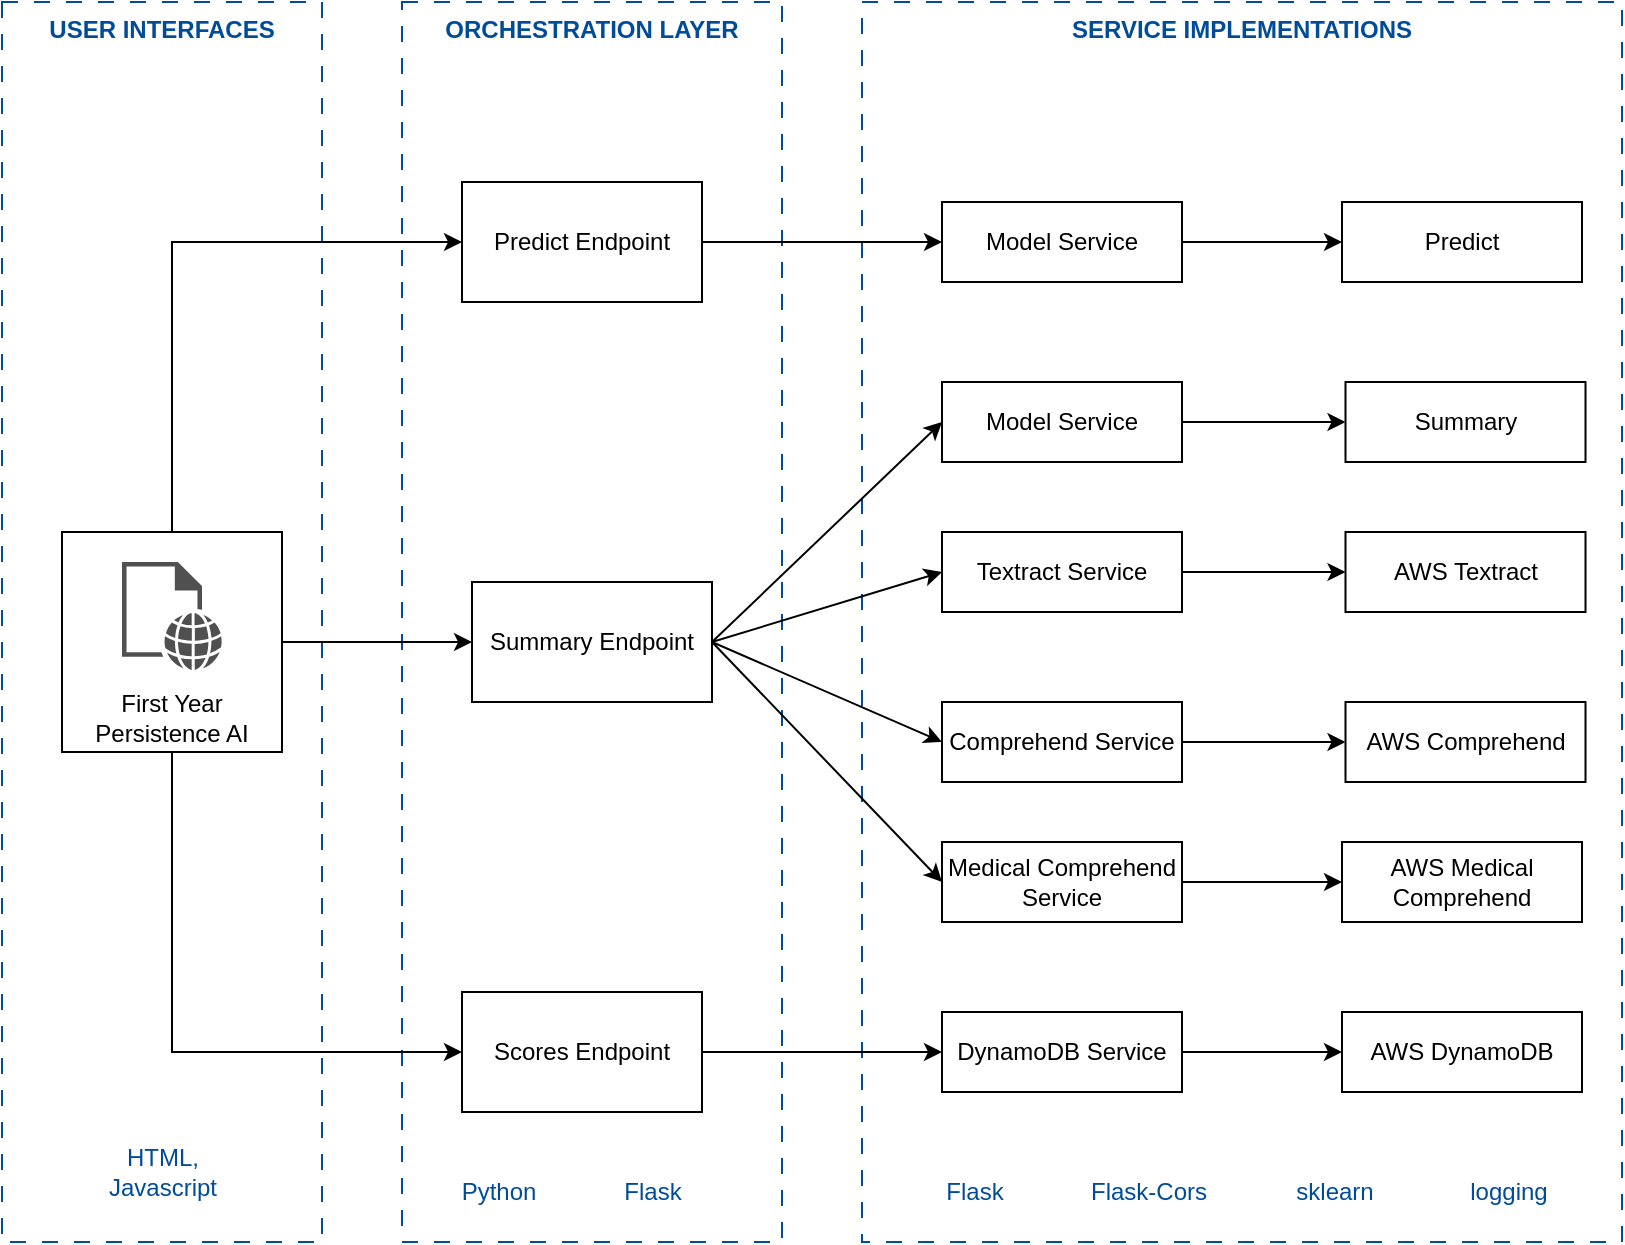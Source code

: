 <mxfile version="21.2.1" type="device">
  <diagram name="Architecture" id="VMXxcs3HFQC_2j8NE6Rm">
    <mxGraphModel dx="1434" dy="699" grid="1" gridSize="10" guides="1" tooltips="1" connect="1" arrows="1" fold="1" page="1" pageScale="1" pageWidth="827" pageHeight="1169" math="0" shadow="0">
      <root>
        <mxCell id="0" />
        <mxCell id="1" parent="0" />
        <mxCell id="L-0jNVmp4oRylXqOl8_p-29" value="&lt;b&gt;&lt;font&gt;SERVICE IMPLEMENTATIONS&lt;/font&gt;&lt;/b&gt;" style="whiteSpace=wrap;html=1;verticalAlign=top;dashed=1;dashPattern=8 8;strokeColor=#004C99;fontColor=#004C99;" parent="1" vertex="1">
          <mxGeometry x="440" y="20" width="380" height="620" as="geometry" />
        </mxCell>
        <mxCell id="L-0jNVmp4oRylXqOl8_p-28" value="&lt;b&gt;&lt;font&gt;ORCHESTRATION LAYER&lt;/font&gt;&lt;/b&gt;" style="whiteSpace=wrap;html=1;verticalAlign=top;dashed=1;dashPattern=8 8;strokeColor=#004C99;fontColor=#004C99;" parent="1" vertex="1">
          <mxGeometry x="210" y="20" width="190" height="620" as="geometry" />
        </mxCell>
        <mxCell id="L-0jNVmp4oRylXqOl8_p-27" value="&lt;b&gt;&lt;font&gt;USER INTERFACES&lt;/font&gt;&lt;/b&gt;" style="whiteSpace=wrap;html=1;verticalAlign=top;dashed=1;dashPattern=8 8;strokeColor=#004C99;fontColor=#004C99;" parent="1" vertex="1">
          <mxGeometry x="10" y="20" width="160" height="620" as="geometry" />
        </mxCell>
        <mxCell id="L-0jNVmp4oRylXqOl8_p-17" style="edgeStyle=orthogonalEdgeStyle;rounded=0;orthogonalLoop=1;jettySize=auto;html=1;exitX=0.5;exitY=0;exitDx=0;exitDy=0;entryX=0;entryY=0.5;entryDx=0;entryDy=0;" parent="1" source="L-0jNVmp4oRylXqOl8_p-16" target="L-0jNVmp4oRylXqOl8_p-1" edge="1">
          <mxGeometry relative="1" as="geometry" />
        </mxCell>
        <mxCell id="L-0jNVmp4oRylXqOl8_p-18" style="edgeStyle=none;rounded=0;orthogonalLoop=1;jettySize=auto;html=1;exitX=1;exitY=0.5;exitDx=0;exitDy=0;entryX=0;entryY=0.5;entryDx=0;entryDy=0;" parent="1" source="L-0jNVmp4oRylXqOl8_p-16" target="L-0jNVmp4oRylXqOl8_p-2" edge="1">
          <mxGeometry relative="1" as="geometry" />
        </mxCell>
        <mxCell id="mymrszyT0AOSkeR4WbS3-7" style="rounded=0;orthogonalLoop=1;jettySize=auto;html=1;exitX=0.5;exitY=1;exitDx=0;exitDy=0;entryX=0;entryY=0.5;entryDx=0;entryDy=0;edgeStyle=orthogonalEdgeStyle;" parent="1" source="L-0jNVmp4oRylXqOl8_p-16" target="mymrszyT0AOSkeR4WbS3-4" edge="1">
          <mxGeometry relative="1" as="geometry" />
        </mxCell>
        <mxCell id="L-0jNVmp4oRylXqOl8_p-16" value="First Year Persistence AI" style="whiteSpace=wrap;html=1;aspect=fixed;verticalAlign=bottom;" parent="1" vertex="1">
          <mxGeometry x="40" y="285" width="110" height="110" as="geometry" />
        </mxCell>
        <mxCell id="L-0jNVmp4oRylXqOl8_p-19" style="edgeStyle=none;rounded=0;orthogonalLoop=1;jettySize=auto;html=1;exitX=1;exitY=0.5;exitDx=0;exitDy=0;entryX=0;entryY=0.5;entryDx=0;entryDy=0;" parent="1" source="L-0jNVmp4oRylXqOl8_p-1" target="L-0jNVmp4oRylXqOl8_p-11" edge="1">
          <mxGeometry relative="1" as="geometry" />
        </mxCell>
        <mxCell id="L-0jNVmp4oRylXqOl8_p-1" value="Predict Endpoint" style="rounded=0;whiteSpace=wrap;html=1;" parent="1" vertex="1">
          <mxGeometry x="240" y="110" width="120" height="60" as="geometry" />
        </mxCell>
        <mxCell id="L-0jNVmp4oRylXqOl8_p-20" style="edgeStyle=none;rounded=0;orthogonalLoop=1;jettySize=auto;html=1;exitX=1;exitY=0.5;exitDx=0;exitDy=0;entryX=0;entryY=0.5;entryDx=0;entryDy=0;" parent="1" source="L-0jNVmp4oRylXqOl8_p-2" target="L-0jNVmp4oRylXqOl8_p-4" edge="1">
          <mxGeometry relative="1" as="geometry" />
        </mxCell>
        <mxCell id="L-0jNVmp4oRylXqOl8_p-21" style="edgeStyle=none;rounded=0;orthogonalLoop=1;jettySize=auto;html=1;exitX=1;exitY=0.5;exitDx=0;exitDy=0;entryX=0;entryY=0.5;entryDx=0;entryDy=0;" parent="1" source="L-0jNVmp4oRylXqOl8_p-2" target="L-0jNVmp4oRylXqOl8_p-3" edge="1">
          <mxGeometry relative="1" as="geometry" />
        </mxCell>
        <mxCell id="L-0jNVmp4oRylXqOl8_p-2" value="Summary Endpoint" style="rounded=0;whiteSpace=wrap;html=1;" parent="1" vertex="1">
          <mxGeometry x="245" y="310" width="120" height="60" as="geometry" />
        </mxCell>
        <mxCell id="L-0jNVmp4oRylXqOl8_p-24" style="edgeStyle=none;rounded=0;orthogonalLoop=1;jettySize=auto;html=1;exitX=1;exitY=0.5;exitDx=0;exitDy=0;" parent="1" source="L-0jNVmp4oRylXqOl8_p-3" target="L-0jNVmp4oRylXqOl8_p-7" edge="1">
          <mxGeometry relative="1" as="geometry" />
        </mxCell>
        <mxCell id="L-0jNVmp4oRylXqOl8_p-3" value="Textract Service" style="rounded=0;whiteSpace=wrap;html=1;" parent="1" vertex="1">
          <mxGeometry x="480" y="285" width="120" height="40" as="geometry" />
        </mxCell>
        <mxCell id="L-0jNVmp4oRylXqOl8_p-25" style="edgeStyle=none;rounded=0;orthogonalLoop=1;jettySize=auto;html=1;exitX=1;exitY=0.5;exitDx=0;exitDy=0;entryX=0;entryY=0.5;entryDx=0;entryDy=0;" parent="1" source="L-0jNVmp4oRylXqOl8_p-4" target="L-0jNVmp4oRylXqOl8_p-6" edge="1">
          <mxGeometry relative="1" as="geometry" />
        </mxCell>
        <mxCell id="L-0jNVmp4oRylXqOl8_p-4" value="Model Service" style="rounded=0;whiteSpace=wrap;html=1;" parent="1" vertex="1">
          <mxGeometry x="480" y="210" width="120" height="40" as="geometry" />
        </mxCell>
        <mxCell id="L-0jNVmp4oRylXqOl8_p-23" style="edgeStyle=none;rounded=0;orthogonalLoop=1;jettySize=auto;html=1;exitX=1;exitY=0.5;exitDx=0;exitDy=0;entryX=0;entryY=0.5;entryDx=0;entryDy=0;" parent="1" source="L-0jNVmp4oRylXqOl8_p-5" target="L-0jNVmp4oRylXqOl8_p-8" edge="1">
          <mxGeometry relative="1" as="geometry" />
        </mxCell>
        <mxCell id="L-0jNVmp4oRylXqOl8_p-5" value="Comprehend Service" style="rounded=0;whiteSpace=wrap;html=1;" parent="1" vertex="1">
          <mxGeometry x="480" y="370" width="120" height="40" as="geometry" />
        </mxCell>
        <mxCell id="L-0jNVmp4oRylXqOl8_p-6" value="Summary" style="rounded=0;whiteSpace=wrap;html=1;" parent="1" vertex="1">
          <mxGeometry x="681.75" y="210" width="120" height="40" as="geometry" />
        </mxCell>
        <mxCell id="L-0jNVmp4oRylXqOl8_p-7" value="AWS Textract" style="rounded=0;whiteSpace=wrap;html=1;" parent="1" vertex="1">
          <mxGeometry x="681.75" y="285" width="120" height="40" as="geometry" />
        </mxCell>
        <mxCell id="L-0jNVmp4oRylXqOl8_p-8" value="AWS Comprehend" style="rounded=0;whiteSpace=wrap;html=1;" parent="1" vertex="1">
          <mxGeometry x="681.75" y="370" width="120" height="40" as="geometry" />
        </mxCell>
        <mxCell id="L-0jNVmp4oRylXqOl8_p-10" value="Predict" style="rounded=0;whiteSpace=wrap;html=1;" parent="1" vertex="1">
          <mxGeometry x="680" y="120" width="120" height="40" as="geometry" />
        </mxCell>
        <mxCell id="L-0jNVmp4oRylXqOl8_p-26" style="edgeStyle=none;rounded=0;orthogonalLoop=1;jettySize=auto;html=1;exitX=1;exitY=0.5;exitDx=0;exitDy=0;" parent="1" source="L-0jNVmp4oRylXqOl8_p-11" target="L-0jNVmp4oRylXqOl8_p-10" edge="1">
          <mxGeometry relative="1" as="geometry" />
        </mxCell>
        <mxCell id="L-0jNVmp4oRylXqOl8_p-11" value="Model Service" style="rounded=0;whiteSpace=wrap;html=1;" parent="1" vertex="1">
          <mxGeometry x="480" y="120" width="120" height="40" as="geometry" />
        </mxCell>
        <mxCell id="L-0jNVmp4oRylXqOl8_p-13" value="" style="sketch=0;pointerEvents=1;shadow=0;dashed=0;html=1;strokeColor=none;fillColor=#505050;labelPosition=center;verticalLabelPosition=bottom;verticalAlign=top;outlineConnect=0;align=center;shape=mxgraph.office.concepts.web_page;" parent="1" vertex="1">
          <mxGeometry x="70" y="300" width="50" height="54" as="geometry" />
        </mxCell>
        <mxCell id="L-0jNVmp4oRylXqOl8_p-30" value="HTML, Javascript" style="text;strokeColor=none;align=center;fillColor=none;html=1;verticalAlign=middle;whiteSpace=wrap;rounded=0;fontColor=#004C99;" parent="1" vertex="1">
          <mxGeometry x="51.62" y="580" width="76.75" height="50" as="geometry" />
        </mxCell>
        <mxCell id="L-0jNVmp4oRylXqOl8_p-31" value="Python" style="text;strokeColor=none;align=center;fillColor=none;html=1;verticalAlign=middle;whiteSpace=wrap;rounded=0;fontColor=#004C99;" parent="1" vertex="1">
          <mxGeometry x="220" y="600" width="76.75" height="30" as="geometry" />
        </mxCell>
        <mxCell id="L-0jNVmp4oRylXqOl8_p-34" value="Flask" style="text;strokeColor=none;align=center;fillColor=none;html=1;verticalAlign=middle;whiteSpace=wrap;rounded=0;fontColor=#004C99;" parent="1" vertex="1">
          <mxGeometry x="458.25" y="600" width="76.75" height="30" as="geometry" />
        </mxCell>
        <mxCell id="L-0jNVmp4oRylXqOl8_p-35" value="Flask-Cors" style="text;strokeColor=none;align=center;fillColor=none;html=1;verticalAlign=middle;whiteSpace=wrap;rounded=0;fontColor=#004C99;" parent="1" vertex="1">
          <mxGeometry x="545" y="600" width="76.75" height="30" as="geometry" />
        </mxCell>
        <mxCell id="L-0jNVmp4oRylXqOl8_p-38" value="sklearn" style="text;strokeColor=none;align=center;fillColor=none;html=1;verticalAlign=middle;whiteSpace=wrap;rounded=0;fontColor=#004C99;" parent="1" vertex="1">
          <mxGeometry x="638.25" y="600" width="76.75" height="30" as="geometry" />
        </mxCell>
        <mxCell id="L-0jNVmp4oRylXqOl8_p-39" value="logging" style="text;strokeColor=none;align=center;fillColor=none;html=1;verticalAlign=middle;whiteSpace=wrap;rounded=0;fontColor=#004C99;" parent="1" vertex="1">
          <mxGeometry x="725" y="600" width="76.75" height="30" as="geometry" />
        </mxCell>
        <mxCell id="mymrszyT0AOSkeR4WbS3-8" style="edgeStyle=none;rounded=0;orthogonalLoop=1;jettySize=auto;html=1;exitX=1;exitY=0.5;exitDx=0;exitDy=0;entryX=0;entryY=0.5;entryDx=0;entryDy=0;" parent="1" source="mymrszyT0AOSkeR4WbS3-4" target="mymrszyT0AOSkeR4WbS3-6" edge="1">
          <mxGeometry relative="1" as="geometry" />
        </mxCell>
        <mxCell id="mymrszyT0AOSkeR4WbS3-4" value="Scores Endpoint" style="rounded=0;whiteSpace=wrap;html=1;" parent="1" vertex="1">
          <mxGeometry x="240" y="515" width="120" height="60" as="geometry" />
        </mxCell>
        <mxCell id="mymrszyT0AOSkeR4WbS3-5" value="AWS DynamoDB" style="rounded=0;whiteSpace=wrap;html=1;" parent="1" vertex="1">
          <mxGeometry x="680" y="525" width="120" height="40" as="geometry" />
        </mxCell>
        <mxCell id="mymrszyT0AOSkeR4WbS3-9" style="edgeStyle=none;rounded=0;orthogonalLoop=1;jettySize=auto;html=1;exitX=1;exitY=0.5;exitDx=0;exitDy=0;entryX=0;entryY=0.5;entryDx=0;entryDy=0;" parent="1" source="mymrszyT0AOSkeR4WbS3-6" target="mymrszyT0AOSkeR4WbS3-5" edge="1">
          <mxGeometry relative="1" as="geometry" />
        </mxCell>
        <mxCell id="mymrszyT0AOSkeR4WbS3-6" value="DynamoDB Service" style="rounded=0;whiteSpace=wrap;html=1;" parent="1" vertex="1">
          <mxGeometry x="480" y="525" width="120" height="40" as="geometry" />
        </mxCell>
        <mxCell id="eXb3NO9eGu3KrRrhNwpy-4" style="edgeStyle=orthogonalEdgeStyle;rounded=0;orthogonalLoop=1;jettySize=auto;html=1;exitX=1;exitY=0.5;exitDx=0;exitDy=0;" parent="1" source="eXb3NO9eGu3KrRrhNwpy-2" target="eXb3NO9eGu3KrRrhNwpy-3" edge="1">
          <mxGeometry relative="1" as="geometry" />
        </mxCell>
        <mxCell id="eXb3NO9eGu3KrRrhNwpy-2" value="Medical Comprehend Service" style="rounded=0;whiteSpace=wrap;html=1;" parent="1" vertex="1">
          <mxGeometry x="480" y="440" width="120" height="40" as="geometry" />
        </mxCell>
        <mxCell id="eXb3NO9eGu3KrRrhNwpy-3" value="AWS Medical Comprehend" style="rounded=0;whiteSpace=wrap;html=1;" parent="1" vertex="1">
          <mxGeometry x="680" y="440" width="120" height="40" as="geometry" />
        </mxCell>
        <mxCell id="c1TsKyCWb7ITvuHk-P-J-1" style="edgeStyle=none;rounded=0;orthogonalLoop=1;jettySize=auto;html=1;exitX=1;exitY=0.5;exitDx=0;exitDy=0;entryX=0;entryY=0.5;entryDx=0;entryDy=0;" parent="1" source="L-0jNVmp4oRylXqOl8_p-2" target="L-0jNVmp4oRylXqOl8_p-5" edge="1">
          <mxGeometry relative="1" as="geometry">
            <mxPoint x="375" y="350" as="sourcePoint" />
            <mxPoint x="490" y="315" as="targetPoint" />
          </mxGeometry>
        </mxCell>
        <mxCell id="c1TsKyCWb7ITvuHk-P-J-2" style="edgeStyle=none;rounded=0;orthogonalLoop=1;jettySize=auto;html=1;exitX=1;exitY=0.5;exitDx=0;exitDy=0;entryX=0;entryY=0.5;entryDx=0;entryDy=0;" parent="1" source="L-0jNVmp4oRylXqOl8_p-2" target="eXb3NO9eGu3KrRrhNwpy-2" edge="1">
          <mxGeometry relative="1" as="geometry">
            <mxPoint x="375" y="350" as="sourcePoint" />
            <mxPoint x="410" y="460" as="targetPoint" />
          </mxGeometry>
        </mxCell>
        <mxCell id="c1TsKyCWb7ITvuHk-P-J-3" value="Flask" style="text;strokeColor=none;align=center;fillColor=none;html=1;verticalAlign=middle;whiteSpace=wrap;rounded=0;fontColor=#004C99;" parent="1" vertex="1">
          <mxGeometry x="296.75" y="600" width="76.75" height="30" as="geometry" />
        </mxCell>
      </root>
    </mxGraphModel>
  </diagram>
</mxfile>
